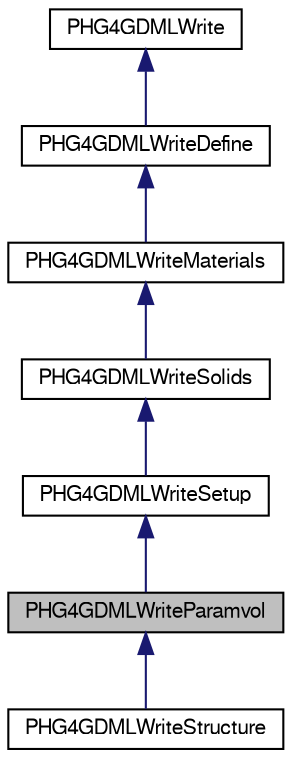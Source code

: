 digraph "PHG4GDMLWriteParamvol"
{
  bgcolor="transparent";
  edge [fontname="FreeSans",fontsize="10",labelfontname="FreeSans",labelfontsize="10"];
  node [fontname="FreeSans",fontsize="10",shape=record];
  Node1 [label="PHG4GDMLWriteParamvol",height=0.2,width=0.4,color="black", fillcolor="grey75", style="filled" fontcolor="black"];
  Node2 -> Node1 [dir="back",color="midnightblue",fontsize="10",style="solid",fontname="FreeSans"];
  Node2 [label="PHG4GDMLWriteSetup",height=0.2,width=0.4,color="black",URL="$df/d0d/classPHG4GDMLWriteSetup.html"];
  Node3 -> Node2 [dir="back",color="midnightblue",fontsize="10",style="solid",fontname="FreeSans"];
  Node3 [label="PHG4GDMLWriteSolids",height=0.2,width=0.4,color="black",URL="$d0/d94/classPHG4GDMLWriteSolids.html"];
  Node4 -> Node3 [dir="back",color="midnightblue",fontsize="10",style="solid",fontname="FreeSans"];
  Node4 [label="PHG4GDMLWriteMaterials",height=0.2,width=0.4,color="black",URL="$d3/d04/classPHG4GDMLWriteMaterials.html"];
  Node5 -> Node4 [dir="back",color="midnightblue",fontsize="10",style="solid",fontname="FreeSans"];
  Node5 [label="PHG4GDMLWriteDefine",height=0.2,width=0.4,color="black",URL="$d9/def/classPHG4GDMLWriteDefine.html"];
  Node6 -> Node5 [dir="back",color="midnightblue",fontsize="10",style="solid",fontname="FreeSans"];
  Node6 [label="PHG4GDMLWrite",height=0.2,width=0.4,color="black",URL="$dd/db5/classPHG4GDMLWrite.html"];
  Node1 -> Node7 [dir="back",color="midnightblue",fontsize="10",style="solid",fontname="FreeSans"];
  Node7 [label="PHG4GDMLWriteStructure",height=0.2,width=0.4,color="black",URL="$d2/d72/classPHG4GDMLWriteStructure.html"];
}
